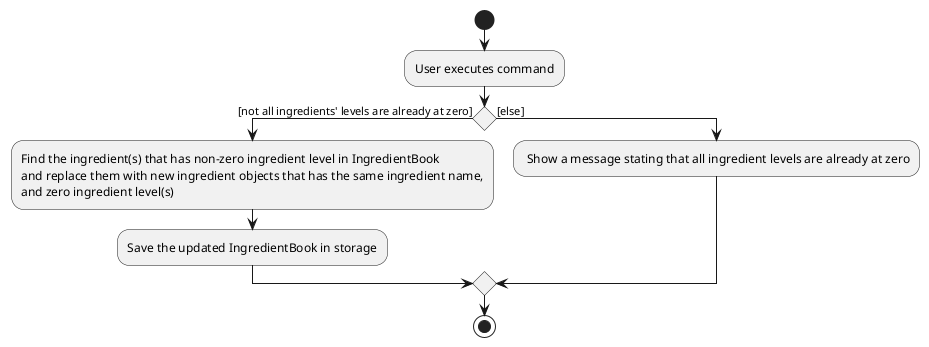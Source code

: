 @startuml
start
:User executes command;

'Since the beta syntax does not support placing the condition outside the
'diamond we place it as the true branch instead.

if () then ([not all ingredients' levels are already at zero])
    :Find the ingredient(s) that has non-zero ingredient level in IngredientBook
    and replace them with new ingredient objects that has the same ingredient name,
    and zero ingredient level(s);
    :Save the updated IngredientBook in storage;
else ([else])
    : Show a message stating that all ingredient levels are already at zero;
endif
stop
@enduml
